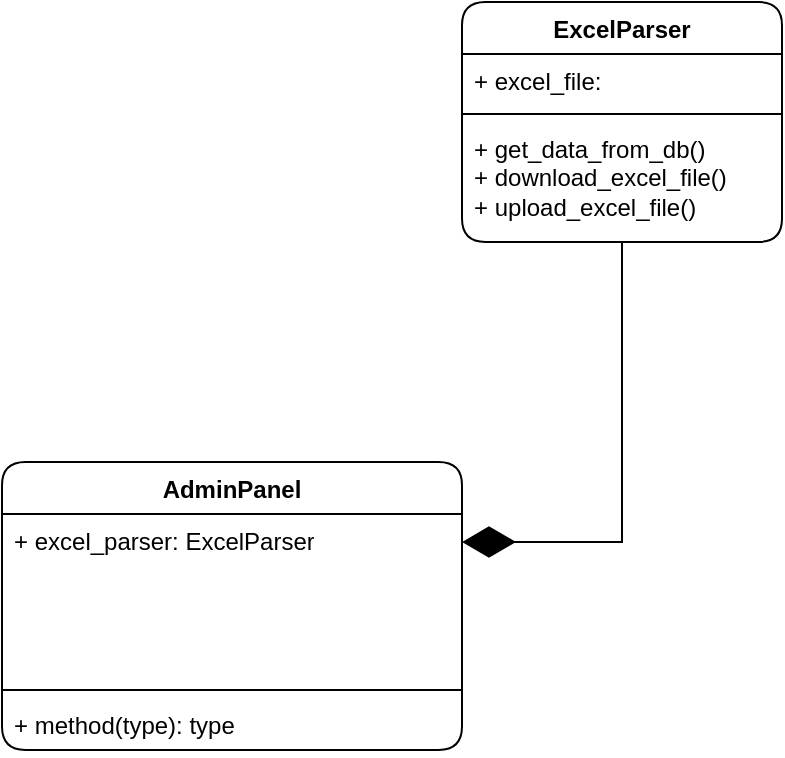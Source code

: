 <mxfile version="23.1.2" type="github">
  <diagram name="Страница — 1" id="KIN2gG-zfyWFB8LVaXYR">
    <mxGraphModel dx="840" dy="441" grid="1" gridSize="10" guides="1" tooltips="1" connect="1" arrows="1" fold="1" page="1" pageScale="1" pageWidth="827" pageHeight="1169" math="0" shadow="0">
      <root>
        <mxCell id="0" />
        <mxCell id="1" parent="0" />
        <mxCell id="YPTnmHulrE8OL0PcrKvO-1" value="AdminPanel" style="swimlane;fontStyle=1;align=center;verticalAlign=top;childLayout=stackLayout;horizontal=1;startSize=26;horizontalStack=0;resizeParent=1;resizeParentMax=0;resizeLast=0;collapsible=1;marginBottom=0;whiteSpace=wrap;html=1;rounded=1;" vertex="1" parent="1">
          <mxGeometry x="330" y="240" width="230" height="144" as="geometry" />
        </mxCell>
        <mxCell id="YPTnmHulrE8OL0PcrKvO-2" value="+ excel_parser: ExcelParser" style="text;strokeColor=none;fillColor=none;align=left;verticalAlign=top;spacingLeft=4;spacingRight=4;overflow=hidden;rotatable=0;points=[[0,0.5],[1,0.5]];portConstraint=eastwest;whiteSpace=wrap;html=1;" vertex="1" parent="YPTnmHulrE8OL0PcrKvO-1">
          <mxGeometry y="26" width="230" height="84" as="geometry" />
        </mxCell>
        <mxCell id="YPTnmHulrE8OL0PcrKvO-3" value="" style="line;strokeWidth=1;fillColor=none;align=left;verticalAlign=middle;spacingTop=-1;spacingLeft=3;spacingRight=3;rotatable=0;labelPosition=right;points=[];portConstraint=eastwest;strokeColor=inherit;" vertex="1" parent="YPTnmHulrE8OL0PcrKvO-1">
          <mxGeometry y="110" width="230" height="8" as="geometry" />
        </mxCell>
        <mxCell id="YPTnmHulrE8OL0PcrKvO-4" value="+ method(type): type" style="text;strokeColor=none;fillColor=none;align=left;verticalAlign=top;spacingLeft=4;spacingRight=4;overflow=hidden;rotatable=0;points=[[0,0.5],[1,0.5]];portConstraint=eastwest;whiteSpace=wrap;html=1;" vertex="1" parent="YPTnmHulrE8OL0PcrKvO-1">
          <mxGeometry y="118" width="230" height="26" as="geometry" />
        </mxCell>
        <mxCell id="YPTnmHulrE8OL0PcrKvO-5" value="" style="endArrow=diamondThin;endFill=1;endSize=24;html=1;rounded=0;" edge="1" parent="1" source="YPTnmHulrE8OL0PcrKvO-9">
          <mxGeometry width="160" relative="1" as="geometry">
            <mxPoint x="640" y="160" as="sourcePoint" />
            <mxPoint x="560" y="280" as="targetPoint" />
            <Array as="points">
              <mxPoint x="640" y="280" />
            </Array>
          </mxGeometry>
        </mxCell>
        <mxCell id="YPTnmHulrE8OL0PcrKvO-6" value="ExcelParser" style="swimlane;fontStyle=1;align=center;verticalAlign=top;childLayout=stackLayout;horizontal=1;startSize=26;horizontalStack=0;resizeParent=1;resizeParentMax=0;resizeLast=0;collapsible=1;marginBottom=0;whiteSpace=wrap;html=1;rounded=1;" vertex="1" parent="1">
          <mxGeometry x="560" y="10" width="160" height="120" as="geometry" />
        </mxCell>
        <mxCell id="YPTnmHulrE8OL0PcrKvO-7" value="+ excel_file:&amp;nbsp;" style="text;strokeColor=none;fillColor=none;align=left;verticalAlign=top;spacingLeft=4;spacingRight=4;overflow=hidden;rotatable=0;points=[[0,0.5],[1,0.5]];portConstraint=eastwest;whiteSpace=wrap;html=1;" vertex="1" parent="YPTnmHulrE8OL0PcrKvO-6">
          <mxGeometry y="26" width="160" height="26" as="geometry" />
        </mxCell>
        <mxCell id="YPTnmHulrE8OL0PcrKvO-8" value="" style="line;strokeWidth=1;fillColor=none;align=left;verticalAlign=middle;spacingTop=-1;spacingLeft=3;spacingRight=3;rotatable=0;labelPosition=right;points=[];portConstraint=eastwest;strokeColor=inherit;" vertex="1" parent="YPTnmHulrE8OL0PcrKvO-6">
          <mxGeometry y="52" width="160" height="8" as="geometry" />
        </mxCell>
        <mxCell id="YPTnmHulrE8OL0PcrKvO-9" value="+ get_data_from_db()&lt;br&gt;+ download_excel_file()&lt;br&gt;+ upload_excel_file()" style="text;strokeColor=none;fillColor=none;align=left;verticalAlign=top;spacingLeft=4;spacingRight=4;overflow=hidden;rotatable=0;points=[[0,0.5],[1,0.5]];portConstraint=eastwest;whiteSpace=wrap;html=1;" vertex="1" parent="YPTnmHulrE8OL0PcrKvO-6">
          <mxGeometry y="60" width="160" height="60" as="geometry" />
        </mxCell>
      </root>
    </mxGraphModel>
  </diagram>
</mxfile>
